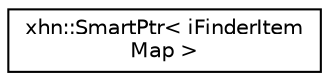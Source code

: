 digraph "Graphical Class Hierarchy"
{
  edge [fontname="Helvetica",fontsize="10",labelfontname="Helvetica",labelfontsize="10"];
  node [fontname="Helvetica",fontsize="10",shape=record];
  rankdir="LR";
  Node1 [label="xhn::SmartPtr\< iFinderItem\lMap \>",height=0.2,width=0.4,color="black", fillcolor="white", style="filled",URL="$classxhn_1_1_smart_ptr.html"];
}
